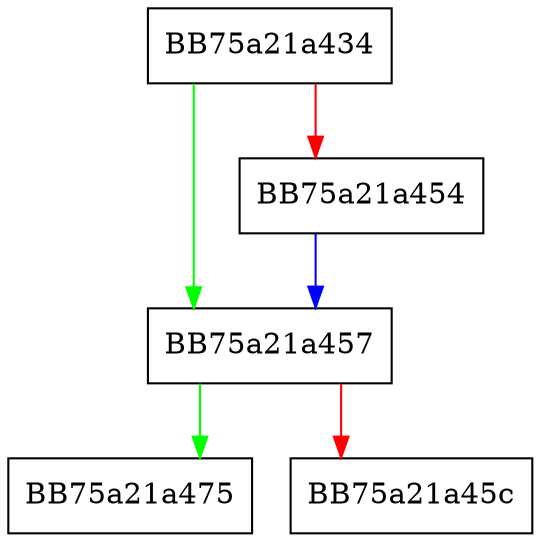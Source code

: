 digraph vdll_get_id_from_index {
  node [shape="box"];
  graph [splines=ortho];
  BB75a21a434 -> BB75a21a457 [color="green"];
  BB75a21a434 -> BB75a21a454 [color="red"];
  BB75a21a454 -> BB75a21a457 [color="blue"];
  BB75a21a457 -> BB75a21a475 [color="green"];
  BB75a21a457 -> BB75a21a45c [color="red"];
}